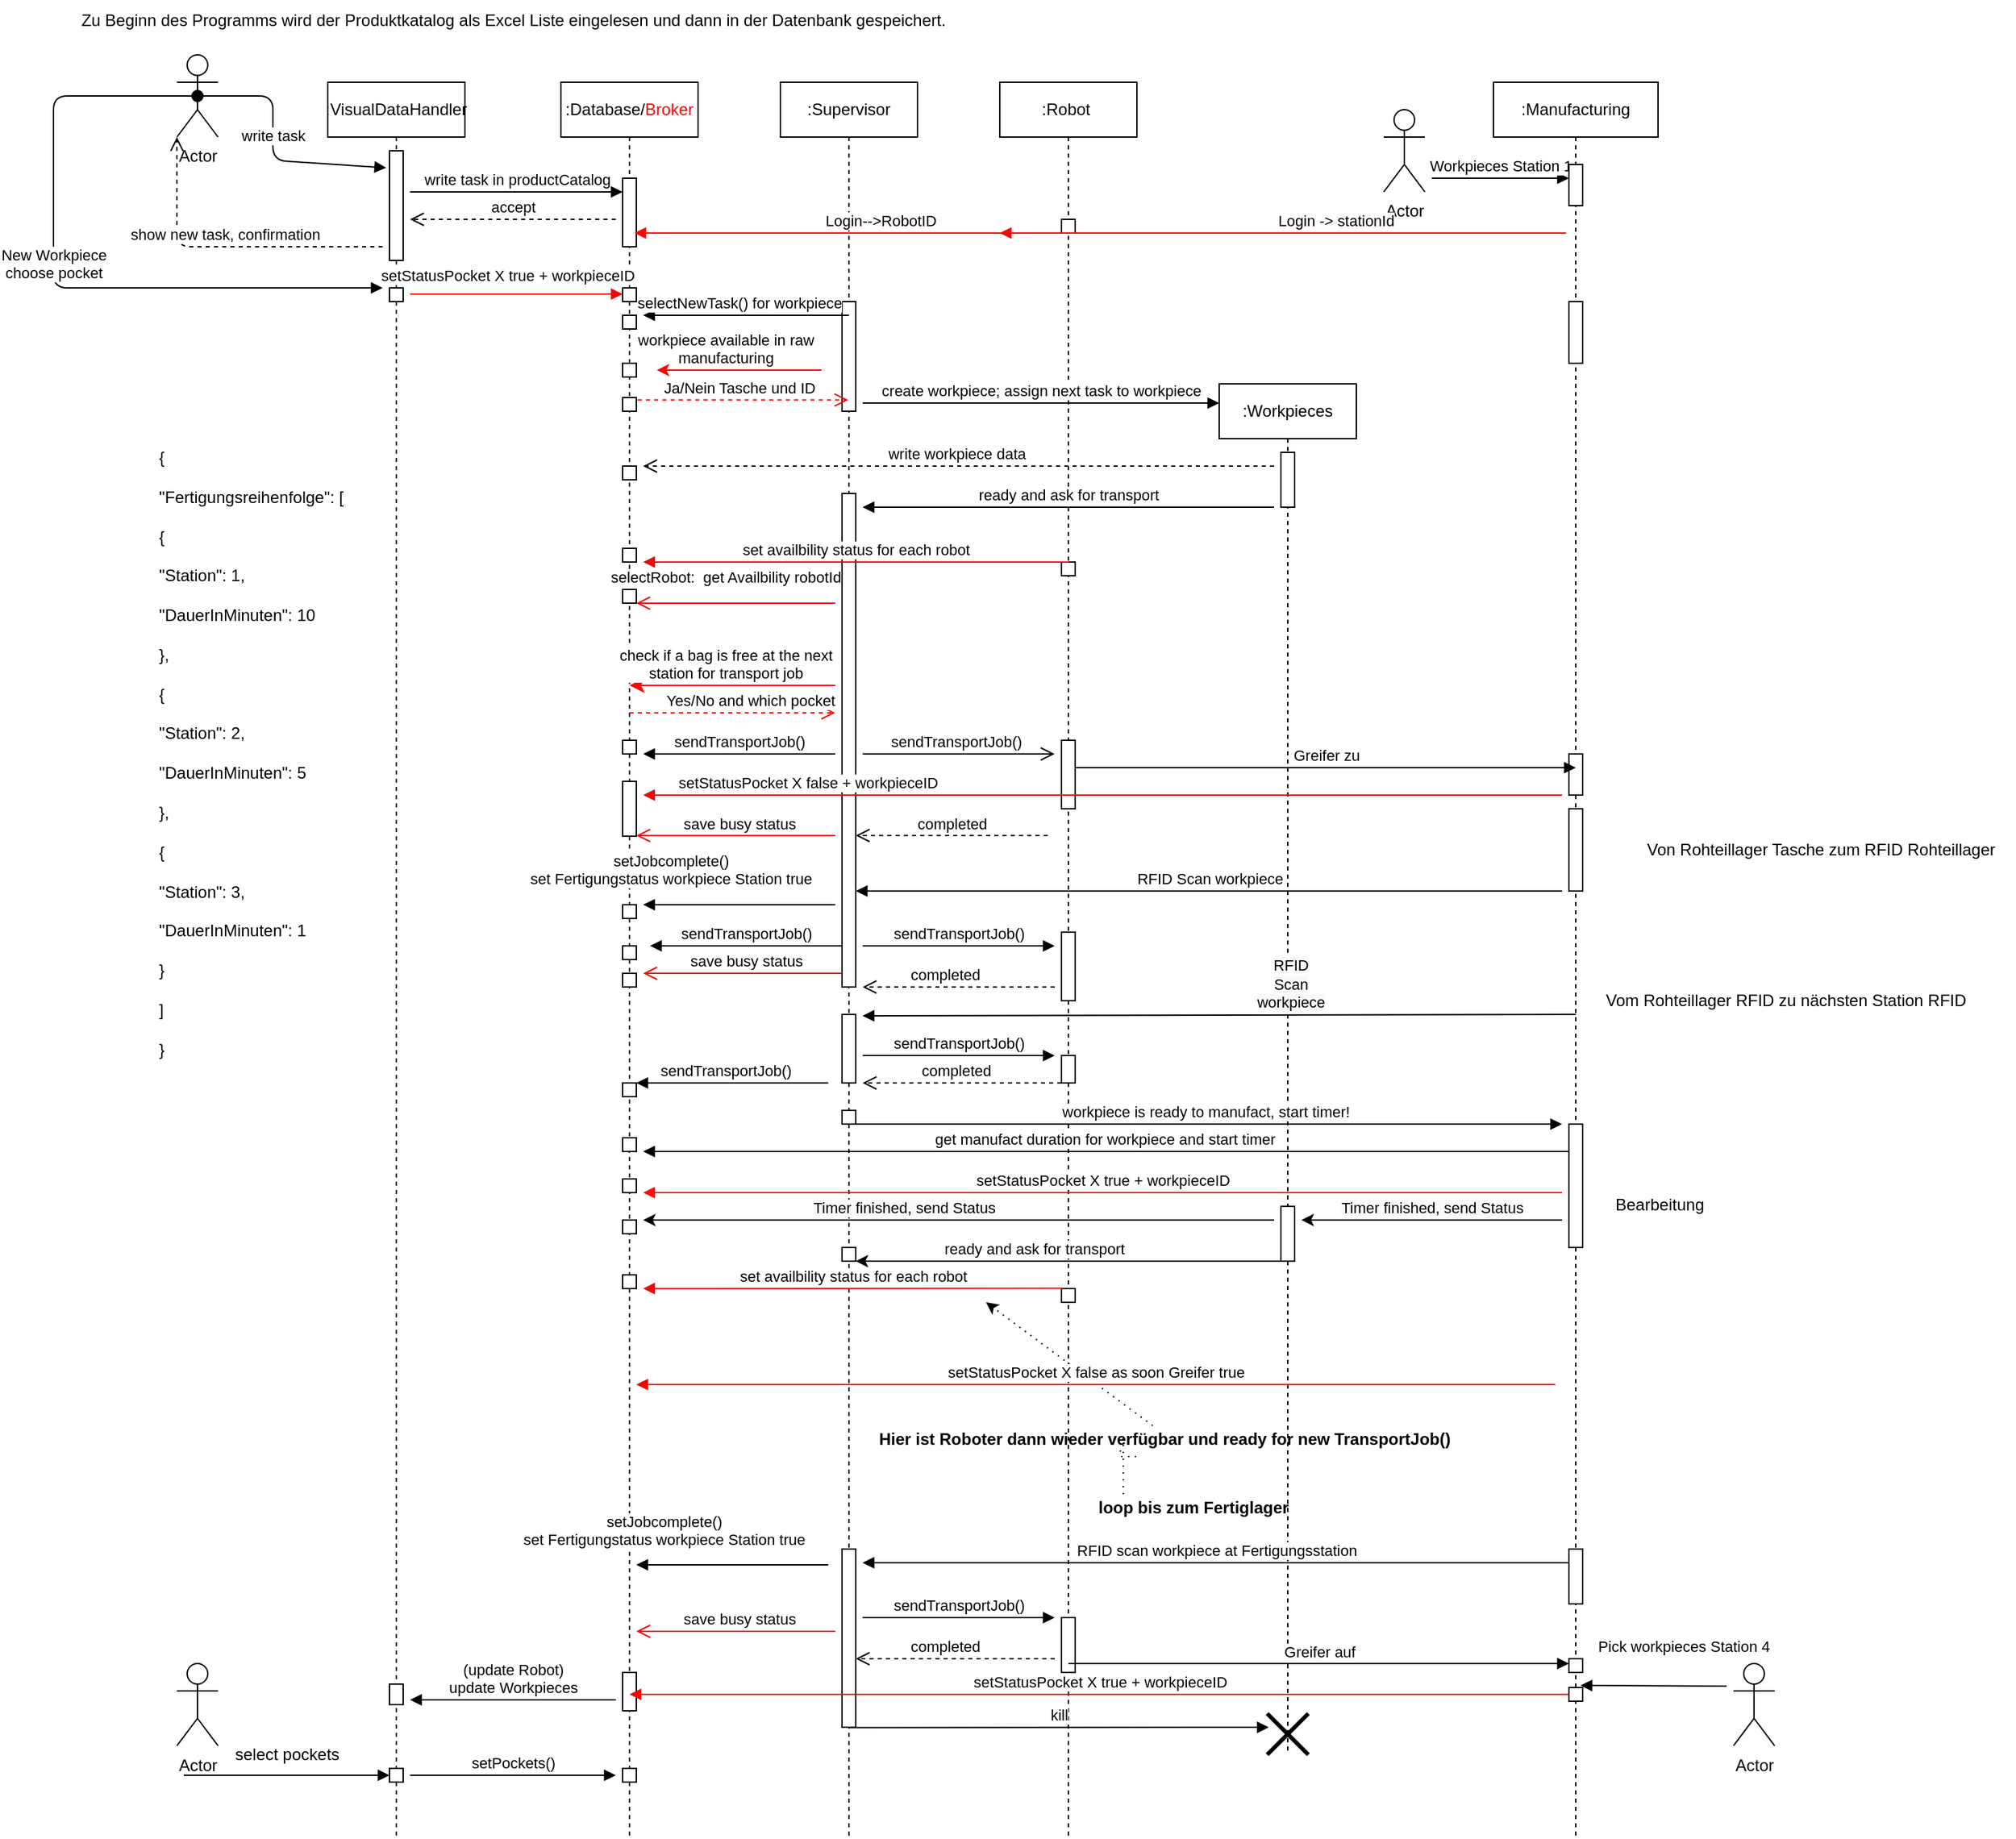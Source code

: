 <mxfile version="20.7.4" type="device"><diagram id="1WBaz6ixaP1ME8K3m5R6" name="Page-1"><mxGraphModel dx="1961" dy="2006" grid="1" gridSize="10" guides="1" tooltips="1" connect="1" arrows="1" fold="1" page="1" pageScale="1" pageWidth="827" pageHeight="1169" math="0" shadow="0"><root><mxCell id="0"/><mxCell id="1" parent="0"/><mxCell id="OzvFzzkETnQlEarBEtN6-2" value=":Manufacturing" style="shape=umlLifeline;perimeter=lifelinePerimeter;whiteSpace=wrap;html=1;container=1;collapsible=0;recursiveResize=0;outlineConnect=0;" parent="1" vertex="1"><mxGeometry x="680" width="120" height="1280" as="geometry"/></mxCell><mxCell id="7IhzswRu7-lc8F86J233-18" value="" style="html=1;verticalAlign=bottom;endArrow=classic;endSize=8;endFill=1;strokeColor=#fb0909;" parent="OzvFzzkETnQlEarBEtN6-2" target="OzvFzzkETnQlEarBEtN6-10" edge="1"><mxGeometry x="-0.035" relative="1" as="geometry"><mxPoint x="-480" y="440" as="sourcePoint"/><mxPoint x="50" y="440" as="targetPoint"/><mxPoint as="offset"/></mxGeometry></mxCell><mxCell id="btxSf3Ih48SLd4jGkap5-35" value="" style="html=1;points=[];perimeter=orthogonalPerimeter;" parent="OzvFzzkETnQlEarBEtN6-2" vertex="1"><mxGeometry x="55" y="530" width="10" height="60" as="geometry"/></mxCell><mxCell id="7IhzswRu7-lc8F86J233-26" value="" style="html=1;points=[];perimeter=orthogonalPerimeter;" parent="OzvFzzkETnQlEarBEtN6-2" vertex="1"><mxGeometry x="55" y="760" width="10" height="90" as="geometry"/></mxCell><mxCell id="btxSf3Ih48SLd4jGkap5-124" value="" style="html=1;points=[];perimeter=orthogonalPerimeter;" parent="OzvFzzkETnQlEarBEtN6-2" vertex="1"><mxGeometry x="55" y="490" width="10" height="30" as="geometry"/></mxCell><mxCell id="btxSf3Ih48SLd4jGkap5-19" value="Workpieces Station 1" style="html=1;verticalAlign=bottom;endArrow=block;" parent="OzvFzzkETnQlEarBEtN6-2" edge="1"><mxGeometry width="80" relative="1" as="geometry"><mxPoint x="-45" y="70" as="sourcePoint"/><mxPoint x="55" y="70" as="targetPoint"/></mxGeometry></mxCell><mxCell id="WEEbyCpiIwvS6QL0o_Ep-10" value="" style="html=1;points=[];perimeter=orthogonalPerimeter;" parent="OzvFzzkETnQlEarBEtN6-2" vertex="1"><mxGeometry x="55" y="1150" width="10" height="10" as="geometry"/></mxCell><mxCell id="OzvFzzkETnQlEarBEtN6-4" value=":Robot&amp;nbsp;" style="shape=umlLifeline;perimeter=lifelinePerimeter;whiteSpace=wrap;html=1;container=1;collapsible=0;recursiveResize=0;outlineConnect=0;" parent="1" vertex="1"><mxGeometry x="320" width="100" height="1280" as="geometry"/></mxCell><mxCell id="7IhzswRu7-lc8F86J233-2" value="" style="html=1;points=[];perimeter=orthogonalPerimeter;" parent="OzvFzzkETnQlEarBEtN6-4" vertex="1"><mxGeometry x="45" y="100" width="10" height="10" as="geometry"/></mxCell><mxCell id="OzvFzzkETnQlEarBEtN6-3" value="" style="html=1;points=[];perimeter=orthogonalPerimeter;" parent="OzvFzzkETnQlEarBEtN6-4" vertex="1"><mxGeometry x="415" y="160" width="10" height="45" as="geometry"/></mxCell><mxCell id="OzvFzzkETnQlEarBEtN6-5" value="" style="html=1;points=[];perimeter=orthogonalPerimeter;" parent="OzvFzzkETnQlEarBEtN6-4" vertex="1"><mxGeometry x="45" y="350" width="10" height="10" as="geometry"/></mxCell><mxCell id="OzvFzzkETnQlEarBEtN6-43" value="create workpiece; assign next task to workpiece" style="html=1;verticalAlign=bottom;endArrow=block;" parent="OzvFzzkETnQlEarBEtN6-4" edge="1"><mxGeometry width="80" relative="1" as="geometry"><mxPoint x="-100" y="234" as="sourcePoint"/><mxPoint x="160" y="234" as="targetPoint"/></mxGeometry></mxCell><mxCell id="7IhzswRu7-lc8F86J233-20" value="" style="html=1;points=[];perimeter=orthogonalPerimeter;" parent="OzvFzzkETnQlEarBEtN6-4" vertex="1"><mxGeometry x="45" y="480" width="10" height="50" as="geometry"/></mxCell><mxCell id="btxSf3Ih48SLd4jGkap5-37" value="" style="html=1;points=[];perimeter=orthogonalPerimeter;" parent="OzvFzzkETnQlEarBEtN6-4" vertex="1"><mxGeometry x="45" y="620" width="10" height="50" as="geometry"/></mxCell><mxCell id="btxSf3Ih48SLd4jGkap5-50" value="" style="html=1;points=[];perimeter=orthogonalPerimeter;" parent="OzvFzzkETnQlEarBEtN6-4" vertex="1"><mxGeometry x="45" y="710" width="10" height="20" as="geometry"/></mxCell><mxCell id="btxSf3Ih48SLd4jGkap5-105" value="" style="html=1;points=[];perimeter=orthogonalPerimeter;" parent="OzvFzzkETnQlEarBEtN6-4" vertex="1"><mxGeometry x="45" y="880" width="10" height="10" as="geometry"/></mxCell><mxCell id="btxSf3Ih48SLd4jGkap5-126" value="" style="html=1;points=[];perimeter=orthogonalPerimeter;" parent="OzvFzzkETnQlEarBEtN6-4" vertex="1"><mxGeometry x="45" y="1120" width="10" height="40" as="geometry"/></mxCell><mxCell id="btxSf3Ih48SLd4jGkap5-129" value="kill" style="html=1;verticalAlign=bottom;endArrow=block;exitX=0.115;exitY=-0.024;exitDx=0;exitDy=0;exitPerimeter=0;" parent="OzvFzzkETnQlEarBEtN6-4" edge="1"><mxGeometry width="80" relative="1" as="geometry"><mxPoint x="-110" y="1200.24" as="sourcePoint"/><mxPoint x="196.15" y="1200.0" as="targetPoint"/></mxGeometry></mxCell><mxCell id="OzvFzzkETnQlEarBEtN6-7" value=":Workpieces" style="shape=umlLifeline;perimeter=lifelinePerimeter;whiteSpace=wrap;html=1;container=1;collapsible=0;recursiveResize=0;outlineConnect=0;" parent="1" vertex="1"><mxGeometry x="480" y="220" width="100" height="1000" as="geometry"/></mxCell><mxCell id="OzvFzzkETnQlEarBEtN6-9" value="" style="html=1;points=[];perimeter=orthogonalPerimeter;" parent="OzvFzzkETnQlEarBEtN6-7" vertex="1"><mxGeometry x="45" y="50" width="10" height="40" as="geometry"/></mxCell><mxCell id="btxSf3Ih48SLd4jGkap5-94" value="" style="html=1;points=[];perimeter=orthogonalPerimeter;" parent="OzvFzzkETnQlEarBEtN6-7" vertex="1"><mxGeometry x="45" y="600" width="10" height="40" as="geometry"/></mxCell><mxCell id="btxSf3Ih48SLd4jGkap5-130" value="" style="shape=umlDestroy;whiteSpace=wrap;html=1;strokeWidth=3;" parent="OzvFzzkETnQlEarBEtN6-7" vertex="1"><mxGeometry x="35" y="970" width="30" height="30" as="geometry"/></mxCell><mxCell id="OzvFzzkETnQlEarBEtN6-10" value=":Database/&lt;font color=&quot;#f50505&quot;&gt;Broker&lt;/font&gt;" style="shape=umlLifeline;perimeter=lifelinePerimeter;whiteSpace=wrap;html=1;container=1;collapsible=0;recursiveResize=0;outlineConnect=0;" parent="1" vertex="1"><mxGeometry width="100" height="1280" as="geometry"/></mxCell><mxCell id="OzvFzzkETnQlEarBEtN6-11" value="" style="html=1;points=[];perimeter=orthogonalPerimeter;" parent="OzvFzzkETnQlEarBEtN6-10" vertex="1"><mxGeometry x="45" y="70" width="10" height="50" as="geometry"/></mxCell><mxCell id="7IhzswRu7-lc8F86J233-6" value="" style="html=1;points=[];perimeter=orthogonalPerimeter;" parent="OzvFzzkETnQlEarBEtN6-10" vertex="1"><mxGeometry x="45" y="280" width="10" height="10" as="geometry"/></mxCell><mxCell id="btxSf3Ih48SLd4jGkap5-12" value="" style="html=1;points=[];perimeter=orthogonalPerimeter;" parent="OzvFzzkETnQlEarBEtN6-10" vertex="1"><mxGeometry x="45" y="830" width="10" height="10" as="geometry"/></mxCell><mxCell id="btxSf3Ih48SLd4jGkap5-26" value="" style="html=1;points=[];perimeter=orthogonalPerimeter;" parent="OzvFzzkETnQlEarBEtN6-10" vertex="1"><mxGeometry x="45" y="480" width="10" height="10" as="geometry"/></mxCell><mxCell id="btxSf3Ih48SLd4jGkap5-31" value="" style="html=1;points=[];perimeter=orthogonalPerimeter;" parent="OzvFzzkETnQlEarBEtN6-10" vertex="1"><mxGeometry x="45" y="510" width="10" height="40" as="geometry"/></mxCell><mxCell id="btxSf3Ih48SLd4jGkap5-33" value="" style="html=1;points=[];perimeter=orthogonalPerimeter;" parent="OzvFzzkETnQlEarBEtN6-10" vertex="1"><mxGeometry x="45" y="170" width="10" height="10" as="geometry"/></mxCell><mxCell id="btxSf3Ih48SLd4jGkap5-36" value="" style="html=1;points=[];perimeter=orthogonalPerimeter;" parent="OzvFzzkETnQlEarBEtN6-10" vertex="1"><mxGeometry x="45" y="600" width="10" height="10" as="geometry"/></mxCell><mxCell id="btxSf3Ih48SLd4jGkap5-47" value="" style="html=1;points=[];perimeter=orthogonalPerimeter;" parent="OzvFzzkETnQlEarBEtN6-10" vertex="1"><mxGeometry x="45" y="630" width="10" height="10" as="geometry"/></mxCell><mxCell id="btxSf3Ih48SLd4jGkap5-56" value="" style="html=1;points=[];perimeter=orthogonalPerimeter;" parent="OzvFzzkETnQlEarBEtN6-10" vertex="1"><mxGeometry x="45" y="730" width="10" height="10" as="geometry"/></mxCell><mxCell id="btxSf3Ih48SLd4jGkap5-78" value="" style="html=1;points=[];perimeter=orthogonalPerimeter;" parent="OzvFzzkETnQlEarBEtN6-10" vertex="1"><mxGeometry x="45" y="650" width="10" height="10" as="geometry"/></mxCell><mxCell id="btxSf3Ih48SLd4jGkap5-84" value="" style="html=1;points=[];perimeter=orthogonalPerimeter;" parent="OzvFzzkETnQlEarBEtN6-10" vertex="1"><mxGeometry x="45" y="340" width="10" height="10" as="geometry"/></mxCell><mxCell id="btxSf3Ih48SLd4jGkap5-86" value="" style="html=1;points=[];perimeter=orthogonalPerimeter;" parent="OzvFzzkETnQlEarBEtN6-10" vertex="1"><mxGeometry x="45" y="800" width="10" height="10" as="geometry"/></mxCell><mxCell id="btxSf3Ih48SLd4jGkap5-90" value="" style="html=1;points=[];perimeter=orthogonalPerimeter;" parent="OzvFzzkETnQlEarBEtN6-10" vertex="1"><mxGeometry x="45" y="770" width="10" height="10" as="geometry"/></mxCell><mxCell id="btxSf3Ih48SLd4jGkap5-101" value="" style="html=1;points=[];perimeter=orthogonalPerimeter;" parent="OzvFzzkETnQlEarBEtN6-10" vertex="1"><mxGeometry x="45" y="370" width="10" height="10" as="geometry"/></mxCell><mxCell id="btxSf3Ih48SLd4jGkap5-106" value="" style="html=1;points=[];perimeter=orthogonalPerimeter;" parent="OzvFzzkETnQlEarBEtN6-10" vertex="1"><mxGeometry x="45" y="870" width="10" height="10" as="geometry"/></mxCell><mxCell id="btxSf3Ih48SLd4jGkap5-2" value="" style="html=1;points=[];perimeter=orthogonalPerimeter;" parent="OzvFzzkETnQlEarBEtN6-10" vertex="1"><mxGeometry x="45" y="1160" width="10" height="28" as="geometry"/></mxCell><mxCell id="btxSf3Ih48SLd4jGkap5-137" value="" style="html=1;points=[];perimeter=orthogonalPerimeter;" parent="OzvFzzkETnQlEarBEtN6-10" vertex="1"><mxGeometry x="45" y="1230" width="10" height="10" as="geometry"/></mxCell><mxCell id="OzvFzzkETnQlEarBEtN6-16" value=":Supervisor" style="shape=umlLifeline;perimeter=lifelinePerimeter;whiteSpace=wrap;html=1;container=1;collapsible=0;recursiveResize=0;outlineConnect=0;" parent="1" vertex="1"><mxGeometry x="160" width="100" height="1280" as="geometry"/></mxCell><mxCell id="OzvFzzkETnQlEarBEtN6-17" value="" style="html=1;points=[];perimeter=orthogonalPerimeter;" parent="OzvFzzkETnQlEarBEtN6-16" vertex="1"><mxGeometry x="45" y="160" width="10" height="80" as="geometry"/></mxCell><mxCell id="7IhzswRu7-lc8F86J233-11" value="" style="html=1;points=[];perimeter=orthogonalPerimeter;" parent="OzvFzzkETnQlEarBEtN6-16" vertex="1"><mxGeometry x="45" y="300" width="10" height="360" as="geometry"/></mxCell><mxCell id="btxSf3Ih48SLd4jGkap5-48" value="" style="html=1;points=[];perimeter=orthogonalPerimeter;" parent="OzvFzzkETnQlEarBEtN6-16" vertex="1"><mxGeometry x="45" y="680" width="10" height="50" as="geometry"/></mxCell><mxCell id="btxSf3Ih48SLd4jGkap5-114" value="" style="html=1;points=[];perimeter=orthogonalPerimeter;" parent="OzvFzzkETnQlEarBEtN6-16" vertex="1"><mxGeometry x="45" y="1070" width="10" height="130" as="geometry"/></mxCell><mxCell id="OzvFzzkETnQlEarBEtN6-20" value=":VisualDataHandler" style="shape=umlLifeline;perimeter=lifelinePerimeter;whiteSpace=wrap;html=1;container=1;collapsible=0;recursiveResize=0;outlineConnect=0;" parent="1" vertex="1"><mxGeometry x="-170" width="100" height="1280" as="geometry"/></mxCell><mxCell id="OzvFzzkETnQlEarBEtN6-21" value="" style="html=1;points=[];perimeter=orthogonalPerimeter;" parent="OzvFzzkETnQlEarBEtN6-20" vertex="1"><mxGeometry x="45" y="50" width="10" height="80" as="geometry"/></mxCell><mxCell id="btxSf3Ih48SLd4jGkap5-28" value="" style="html=1;points=[];perimeter=orthogonalPerimeter;" parent="OzvFzzkETnQlEarBEtN6-20" vertex="1"><mxGeometry x="45" y="150" width="10" height="10" as="geometry"/></mxCell><mxCell id="btxSf3Ih48SLd4jGkap5-136" value="" style="html=1;points=[];perimeter=orthogonalPerimeter;" parent="OzvFzzkETnQlEarBEtN6-20" vertex="1"><mxGeometry x="45" y="1230" width="10" height="10" as="geometry"/></mxCell><mxCell id="OzvFzzkETnQlEarBEtN6-23" value="Actor" style="shape=umlActor;verticalLabelPosition=bottom;labelBackgroundColor=#ffffff;verticalAlign=top;html=1;" parent="1" vertex="1"><mxGeometry x="-280" y="-20" width="30" height="60" as="geometry"/></mxCell><mxCell id="OzvFzzkETnQlEarBEtN6-24" value="write task" style="html=1;verticalAlign=bottom;startArrow=oval;startFill=1;endArrow=block;startSize=8;exitX=0.5;exitY=0.5;exitDx=0;exitDy=0;exitPerimeter=0;entryX=-0.24;entryY=0.155;entryDx=0;entryDy=0;entryPerimeter=0;" parent="1" source="OzvFzzkETnQlEarBEtN6-23" target="OzvFzzkETnQlEarBEtN6-21" edge="1"><mxGeometry width="60" relative="1" as="geometry"><mxPoint x="-230" y="20" as="sourcePoint"/><mxPoint x="-170" y="66.8" as="targetPoint"/><Array as="points"><mxPoint x="-210" y="10"/><mxPoint x="-210" y="57"/></Array></mxGeometry></mxCell><mxCell id="OzvFzzkETnQlEarBEtN6-25" value="show new task, confirmation" style="html=1;verticalAlign=bottom;endArrow=open;dashed=1;endSize=8;entryX=0;entryY=1;entryDx=0;entryDy=0;entryPerimeter=0;" parent="1" target="OzvFzzkETnQlEarBEtN6-23" edge="1"><mxGeometry relative="1" as="geometry"><mxPoint x="-130" y="120" as="sourcePoint"/><mxPoint x="-280" y="120" as="targetPoint"/><Array as="points"><mxPoint x="-280" y="120"/></Array></mxGeometry></mxCell><mxCell id="OzvFzzkETnQlEarBEtN6-26" value="write task in productCatalog" style="html=1;verticalAlign=bottom;startArrow=none;endArrow=block;startSize=8;startFill=0;" parent="1" target="OzvFzzkETnQlEarBEtN6-11" edge="1"><mxGeometry relative="1" as="geometry"><mxPoint x="-110" y="80" as="sourcePoint"/></mxGeometry></mxCell><mxCell id="OzvFzzkETnQlEarBEtN6-28" value="accept" style="html=1;verticalAlign=bottom;endArrow=open;dashed=1;endSize=8;" parent="1" edge="1"><mxGeometry relative="1" as="geometry"><mxPoint x="40" y="100" as="sourcePoint"/><mxPoint x="-110" y="100" as="targetPoint"/></mxGeometry></mxCell><mxCell id="OzvFzzkETnQlEarBEtN6-35" value="sendTransportJob()" style="html=1;verticalAlign=bottom;endArrow=block;" parent="1" edge="1"><mxGeometry width="80" relative="1" as="geometry"><mxPoint x="220" y="630" as="sourcePoint"/><mxPoint x="360" y="630" as="targetPoint"/></mxGeometry></mxCell><mxCell id="7IhzswRu7-lc8F86J233-1" value="Login--&amp;gt;RobotID" style="html=1;verticalAlign=bottom;startArrow=none;endArrow=block;startSize=8;startFill=0;strokeColor=#f50a0a;" parent="1" edge="1"><mxGeometry x="-0.189" relative="1" as="geometry"><mxPoint x="356.44" y="110" as="sourcePoint"/><mxPoint x="53.56" y="110" as="targetPoint"/><mxPoint as="offset"/></mxGeometry></mxCell><mxCell id="7IhzswRu7-lc8F86J233-5" value="write workpiece data&amp;nbsp;" style="html=1;verticalAlign=bottom;endArrow=open;endSize=8;dashed=1;" parent="1" edge="1"><mxGeometry relative="1" as="geometry"><mxPoint x="520" y="280" as="sourcePoint"/><mxPoint x="60" y="280" as="targetPoint"/></mxGeometry></mxCell><mxCell id="OzvFzzkETnQlEarBEtN6-36" value="ready and ask for transport" style="html=1;verticalAlign=bottom;endArrow=block;" parent="1" edge="1"><mxGeometry width="80" relative="1" as="geometry"><mxPoint x="520" y="310" as="sourcePoint"/><mxPoint x="220" y="310" as="targetPoint"/></mxGeometry></mxCell><mxCell id="7IhzswRu7-lc8F86J233-16" value="check if a bag is free at the next &lt;br&gt;station for transport job" style="html=1;verticalAlign=bottom;endArrow=open;endSize=8;startArrow=none;" parent="1" edge="1"><mxGeometry y="620" relative="1" as="geometry"><mxPoint x="739.81" y="445" as="sourcePoint"/><mxPoint x="739.81" y="445" as="targetPoint"/><mxPoint x="-620" y="-5" as="offset"/></mxGeometry></mxCell><mxCell id="7IhzswRu7-lc8F86J233-19" value="sendTransportJob()" style="html=1;verticalAlign=bottom;endArrow=open;endSize=8;" parent="1" edge="1"><mxGeometry x="-0.035" relative="1" as="geometry"><mxPoint x="220" y="490" as="sourcePoint"/><mxPoint x="360" y="490" as="targetPoint"/><mxPoint as="offset"/></mxGeometry></mxCell><mxCell id="7IhzswRu7-lc8F86J233-24" value="&amp;nbsp;&lt;br&gt;completed" style="html=1;verticalAlign=bottom;endArrow=open;endSize=8;dashed=1;" parent="1" edge="1"><mxGeometry relative="1" as="geometry"><mxPoint x="355" y="549.5" as="sourcePoint"/><mxPoint x="215" y="549.5" as="targetPoint"/><mxPoint as="offset"/></mxGeometry></mxCell><mxCell id="7IhzswRu7-lc8F86J233-27" value="&lt;span style=&quot;text-align: left ; background-color: rgb(248 , 249 , 250)&quot;&gt;&lt;font style=&quot;font-size: 11px&quot;&gt;Timer finished, send Status&lt;/font&gt;&lt;/span&gt;" style="html=1;verticalAlign=bottom;endArrow=none;startArrow=classic;startFill=1;endFill=0;" parent="1" edge="1"><mxGeometry width="80" relative="1" as="geometry"><mxPoint x="540" y="830" as="sourcePoint"/><mxPoint x="730" y="830" as="targetPoint"/></mxGeometry></mxCell><mxCell id="btxSf3Ih48SLd4jGkap5-7" value="(update Robot)&lt;br&gt;update Workpieces" style="html=1;verticalAlign=bottom;endArrow=block;" parent="1" edge="1"><mxGeometry width="80" relative="1" as="geometry"><mxPoint x="40" y="1180" as="sourcePoint"/><mxPoint x="-110" y="1180" as="targetPoint"/></mxGeometry></mxCell><mxCell id="btxSf3Ih48SLd4jGkap5-17" value="Actor" style="shape=umlActor;verticalLabelPosition=bottom;labelBackgroundColor=#ffffff;verticalAlign=top;html=1;" parent="1" vertex="1"><mxGeometry x="600" y="20" width="30" height="60" as="geometry"/></mxCell><mxCell id="btxSf3Ih48SLd4jGkap5-18" value="" style="html=1;points=[];perimeter=orthogonalPerimeter;" parent="1" vertex="1"><mxGeometry x="735" y="60" width="10" height="30" as="geometry"/></mxCell><mxCell id="btxSf3Ih48SLd4jGkap5-20" value="New Workpiece&lt;br&gt;choose pocket" style="html=1;verticalAlign=bottom;endArrow=block;exitX=0.5;exitY=0.5;exitDx=0;exitDy=0;exitPerimeter=0;" parent="1" source="OzvFzzkETnQlEarBEtN6-23" edge="1"><mxGeometry width="80" relative="1" as="geometry"><mxPoint x="-210" y="150" as="sourcePoint"/><mxPoint x="-130" y="150" as="targetPoint"/><Array as="points"><mxPoint x="-370" y="10"/><mxPoint x="-370" y="150"/></Array></mxGeometry></mxCell><mxCell id="btxSf3Ih48SLd4jGkap5-25" value="sendTransportJob()" style="html=1;verticalAlign=bottom;endArrow=block;" parent="1" edge="1"><mxGeometry width="80" relative="1" as="geometry"><mxPoint x="200" y="490" as="sourcePoint"/><mxPoint x="60" y="490" as="targetPoint"/></mxGeometry></mxCell><mxCell id="btxSf3Ih48SLd4jGkap5-27" value="" style="html=1;points=[];perimeter=orthogonalPerimeter;" parent="1" vertex="1"><mxGeometry x="45" y="150" width="10" height="10" as="geometry"/></mxCell><mxCell id="btxSf3Ih48SLd4jGkap5-29" value="setStatusPocket X true + workpieceID" style="html=1;verticalAlign=bottom;startArrow=none;endArrow=block;startSize=8;startFill=0;strokeColor=#f70202;" parent="1" edge="1"><mxGeometry x="-0.097" y="5" relative="1" as="geometry"><mxPoint x="-110" y="154.5" as="sourcePoint"/><mxPoint x="45" y="154.5" as="targetPoint"/><mxPoint x="1" as="offset"/></mxGeometry></mxCell><mxCell id="btxSf3Ih48SLd4jGkap5-32" value="selectNewTask() for workpiece" style="html=1;verticalAlign=bottom;startArrow=none;endArrow=block;startSize=8;startFill=0;" parent="1" edge="1"><mxGeometry x="0.067" relative="1" as="geometry"><mxPoint x="210" y="170" as="sourcePoint"/><mxPoint x="60" y="170" as="targetPoint"/><mxPoint as="offset"/></mxGeometry></mxCell><mxCell id="btxSf3Ih48SLd4jGkap5-39" value="completed" style="html=1;verticalAlign=bottom;endArrow=open;endSize=8;dashed=1;" parent="1" edge="1"><mxGeometry x="0.143" relative="1" as="geometry"><mxPoint x="360" y="660" as="sourcePoint"/><mxPoint x="220" y="660" as="targetPoint"/><mxPoint as="offset"/></mxGeometry></mxCell><mxCell id="btxSf3Ih48SLd4jGkap5-40" value="&lt;span style=&quot;white-space: normal ; background-color: rgb(248 , 249 , 250)&quot;&gt;&lt;font style=&quot;font-size: 11px&quot;&gt;RFID Scan workpiece&lt;br&gt;&lt;/font&gt;&lt;/span&gt;" style="html=1;verticalAlign=bottom;endArrow=block;" parent="1" edge="1"><mxGeometry x="-0.2" width="80" relative="1" as="geometry"><mxPoint x="740" y="680" as="sourcePoint"/><mxPoint x="220" y="681" as="targetPoint"/><mxPoint as="offset"/></mxGeometry></mxCell><mxCell id="btxSf3Ih48SLd4jGkap5-43" value="setJobcomplete()&lt;br&gt;set Fertigungstatus workpiece Station true" style="html=1;verticalAlign=bottom;endArrow=block;" parent="1" edge="1"><mxGeometry x="0.714" y="-10" width="80" relative="1" as="geometry"><mxPoint x="200" y="600" as="sourcePoint"/><mxPoint x="60" y="600" as="targetPoint"/><mxPoint as="offset"/></mxGeometry></mxCell><mxCell id="btxSf3Ih48SLd4jGkap5-45" value="Von Rohteillager Tasche zum RFID Rohteillager" style="text;html=1;resizable=0;points=[];autosize=1;align=left;verticalAlign=top;spacingTop=-4;" parent="1" vertex="1"><mxGeometry x="790" y="550" width="270" height="20" as="geometry"/></mxCell><mxCell id="btxSf3Ih48SLd4jGkap5-46" value="sendTransportJob()" style="html=1;verticalAlign=bottom;endArrow=block;" parent="1" edge="1"><mxGeometry width="80" relative="1" as="geometry"><mxPoint x="205" y="630" as="sourcePoint"/><mxPoint x="65" y="630" as="targetPoint"/></mxGeometry></mxCell><mxCell id="btxSf3Ih48SLd4jGkap5-49" value="sendTransportJob()" style="html=1;verticalAlign=bottom;endArrow=block;" parent="1" edge="1"><mxGeometry width="80" relative="1" as="geometry"><mxPoint x="220.0" y="710" as="sourcePoint"/><mxPoint x="360.0" y="710" as="targetPoint"/></mxGeometry></mxCell><mxCell id="btxSf3Ih48SLd4jGkap5-51" value="completed" style="html=1;verticalAlign=bottom;endArrow=open;endSize=8;dashed=1;" parent="1" edge="1"><mxGeometry x="0.071" relative="1" as="geometry"><mxPoint x="365.0" y="730" as="sourcePoint"/><mxPoint x="220" y="730" as="targetPoint"/><mxPoint as="offset"/></mxGeometry></mxCell><mxCell id="btxSf3Ih48SLd4jGkap5-52" value="sendTransportJob()" style="html=1;verticalAlign=bottom;endArrow=block;" parent="1" edge="1"><mxGeometry x="0.071" width="80" relative="1" as="geometry"><mxPoint x="195.0" y="730" as="sourcePoint"/><mxPoint x="55.0" y="730" as="targetPoint"/><mxPoint as="offset"/></mxGeometry></mxCell><mxCell id="btxSf3Ih48SLd4jGkap5-53" value="setStatusPocket X true + workpieceID" style="html=1;verticalAlign=bottom;endArrow=block;strokeColor=#ff0a0a;" parent="1" edge="1"><mxGeometry width="80" relative="1" as="geometry"><mxPoint x="730" y="810" as="sourcePoint"/><mxPoint x="60.0" y="810" as="targetPoint"/><mxPoint as="offset"/></mxGeometry></mxCell><mxCell id="btxSf3Ih48SLd4jGkap5-73" value="save busy status" style="html=1;verticalAlign=bottom;endArrow=open;endSize=8;strokeColor=#f90606;" parent="1" edge="1"><mxGeometry x="-0.035" relative="1" as="geometry"><mxPoint x="200" y="549.5" as="sourcePoint"/><mxPoint x="55" y="549.5" as="targetPoint"/><mxPoint as="offset"/></mxGeometry></mxCell><mxCell id="btxSf3Ih48SLd4jGkap5-77" value="save busy status" style="html=1;verticalAlign=bottom;endArrow=open;endSize=8;strokeColor=#f20707;" parent="1" edge="1"><mxGeometry x="-0.035" relative="1" as="geometry"><mxPoint x="205" y="650" as="sourcePoint"/><mxPoint x="60" y="650" as="targetPoint"/><mxPoint as="offset"/></mxGeometry></mxCell><mxCell id="OzvFzzkETnQlEarBEtN6-44" value="selectRobot:&amp;nbsp; get Availbility robotId" style="html=1;verticalAlign=bottom;endArrow=open;endSize=8;strokeColor=#fd0808;" parent="1" edge="1"><mxGeometry x="0.103" y="-10" relative="1" as="geometry"><mxPoint x="200" y="380" as="sourcePoint"/><mxPoint x="55" y="380" as="targetPoint"/><mxPoint as="offset"/></mxGeometry></mxCell><mxCell id="btxSf3Ih48SLd4jGkap5-85" value="Vom Rohteillager RFID zu nächsten Station RFID" style="text;html=1;resizable=0;points=[];autosize=1;align=left;verticalAlign=top;spacingTop=-4;" parent="1" vertex="1"><mxGeometry x="760" y="660" width="280" height="20" as="geometry"/></mxCell><mxCell id="btxSf3Ih48SLd4jGkap5-87" value="workpiece is ready to manufact, start timer!" style="html=1;verticalAlign=bottom;endArrow=block;" parent="1" edge="1"><mxGeometry width="80" relative="1" as="geometry"><mxPoint x="210" y="760" as="sourcePoint"/><mxPoint x="730" y="760" as="targetPoint"/></mxGeometry></mxCell><mxCell id="btxSf3Ih48SLd4jGkap5-88" value="" style="html=1;points=[];perimeter=orthogonalPerimeter;" parent="1" vertex="1"><mxGeometry x="205" y="750" width="10" height="10" as="geometry"/></mxCell><mxCell id="btxSf3Ih48SLd4jGkap5-91" value="get manufact duration for workpiece and start timer&amp;nbsp;" style="html=1;verticalAlign=bottom;endArrow=block;" parent="1" edge="1"><mxGeometry width="80" relative="1" as="geometry"><mxPoint x="735" y="780" as="sourcePoint"/><mxPoint x="60" y="780" as="targetPoint"/></mxGeometry></mxCell><mxCell id="btxSf3Ih48SLd4jGkap5-97" value="&lt;span style=&quot;text-align: left ; background-color: rgb(248 , 249 , 250)&quot;&gt;&lt;font style=&quot;font-size: 11px&quot;&gt;Timer finished, send Status&lt;/font&gt;&lt;/span&gt;" style="html=1;verticalAlign=bottom;endArrow=none;startArrow=classic;startFill=1;endFill=0;" parent="1" edge="1"><mxGeometry x="-0.174" width="80" relative="1" as="geometry"><mxPoint x="60" y="830" as="sourcePoint"/><mxPoint x="520" y="830" as="targetPoint"/><mxPoint as="offset"/></mxGeometry></mxCell><mxCell id="btxSf3Ih48SLd4jGkap5-98" value="ready and ask for transport" style="html=1;verticalAlign=bottom;endArrow=none;startArrow=classic;startFill=1;endFill=0;" parent="1" source="btxSf3Ih48SLd4jGkap5-95" edge="1"><mxGeometry x="-0.174" width="80" relative="1" as="geometry"><mxPoint x="220" y="860" as="sourcePoint"/><mxPoint x="530" y="860" as="targetPoint"/><mxPoint as="offset"/></mxGeometry></mxCell><mxCell id="btxSf3Ih48SLd4jGkap5-95" value="" style="html=1;points=[];perimeter=orthogonalPerimeter;" parent="1" vertex="1"><mxGeometry x="205" y="850" width="10" height="10" as="geometry"/></mxCell><mxCell id="btxSf3Ih48SLd4jGkap5-100" value="set availbility status for each robot" style="html=1;verticalAlign=bottom;endArrow=block;strokeColor=#e90c0c;" parent="1" edge="1"><mxGeometry width="80" relative="1" as="geometry"><mxPoint x="370" y="350" as="sourcePoint"/><mxPoint x="60" y="350" as="targetPoint"/></mxGeometry></mxCell><mxCell id="btxSf3Ih48SLd4jGkap5-104" value="set availbility status for each robot" style="html=1;verticalAlign=bottom;endArrow=block;exitX=0.115;exitY=-0.024;exitDx=0;exitDy=0;exitPerimeter=0;strokeColor=#f50505;" parent="1" source="btxSf3Ih48SLd4jGkap5-105" edge="1"><mxGeometry width="80" relative="1" as="geometry"><mxPoint x="366.8" y="882.13" as="sourcePoint"/><mxPoint x="60" y="880" as="targetPoint"/></mxGeometry></mxCell><mxCell id="btxSf3Ih48SLd4jGkap5-107" value="&lt;b&gt;Hier ist Roboter dann wieder verfügbar und ready for new TransportJob()&lt;/b&gt;" style="text;html=1;resizable=0;points=[];autosize=1;align=left;verticalAlign=top;spacingTop=-4;" parent="1" vertex="1"><mxGeometry x="230" y="980" width="430" height="20" as="geometry"/></mxCell><mxCell id="btxSf3Ih48SLd4jGkap5-108" value="" style="endArrow=classic;html=1;dashed=1;dashPattern=1 4;" parent="1" source="btxSf3Ih48SLd4jGkap5-107" edge="1"><mxGeometry width="50" height="50" relative="1" as="geometry"><mxPoint x="-120" y="1240" as="sourcePoint"/><mxPoint x="310" y="890" as="targetPoint"/></mxGeometry></mxCell><mxCell id="btxSf3Ih48SLd4jGkap5-111" value="" style="edgeStyle=orthogonalEdgeStyle;rounded=0;orthogonalLoop=1;jettySize=auto;html=1;dashed=1;dashPattern=1 4;startArrow=none;startFill=0;endArrow=none;endFill=0;entryX=0.446;entryY=1.124;entryDx=0;entryDy=0;entryPerimeter=0;" parent="1" source="btxSf3Ih48SLd4jGkap5-109" target="btxSf3Ih48SLd4jGkap5-107" edge="1"><mxGeometry relative="1" as="geometry"><mxPoint x="554.435" y="993" as="targetPoint"/><Array as="points"><mxPoint x="410" y="990"/><mxPoint x="408" y="990"/></Array></mxGeometry></mxCell><mxCell id="btxSf3Ih48SLd4jGkap5-109" value="&lt;b&gt;loop bis zum Fertiglager&lt;/b&gt;" style="text;html=1;resizable=0;points=[];autosize=1;align=left;verticalAlign=top;spacingTop=-4;" parent="1" vertex="1"><mxGeometry x="390" y="1030" width="150" height="20" as="geometry"/></mxCell><mxCell id="btxSf3Ih48SLd4jGkap5-113" value="RFID scan workpiece at Fertigungsstation" style="html=1;verticalAlign=bottom;endArrow=block;" parent="1" source="btxSf3Ih48SLd4jGkap5-115" edge="1"><mxGeometry width="80" relative="1" as="geometry"><mxPoint x="740" y="1080" as="sourcePoint"/><mxPoint x="220.0" y="1080" as="targetPoint"/></mxGeometry></mxCell><mxCell id="btxSf3Ih48SLd4jGkap5-115" value="" style="html=1;points=[];perimeter=orthogonalPerimeter;" parent="1" vertex="1"><mxGeometry x="735" y="1070" width="10" height="40" as="geometry"/></mxCell><mxCell id="btxSf3Ih48SLd4jGkap5-117" value="sendTransportJob()" style="html=1;verticalAlign=bottom;endArrow=block;" parent="1" edge="1"><mxGeometry width="80" relative="1" as="geometry"><mxPoint x="220.0" y="1120" as="sourcePoint"/><mxPoint x="360" y="1120" as="targetPoint"/></mxGeometry></mxCell><mxCell id="btxSf3Ih48SLd4jGkap5-118" value="setJobcomplete()&lt;br&gt;set Fertigungstatus workpiece Station true" style="html=1;verticalAlign=bottom;endArrow=block;" parent="1" edge="1"><mxGeometry x="0.714" y="-10" width="80" relative="1" as="geometry"><mxPoint x="195.0" y="1081.5" as="sourcePoint"/><mxPoint x="55.0" y="1081.5" as="targetPoint"/><mxPoint as="offset"/></mxGeometry></mxCell><mxCell id="btxSf3Ih48SLd4jGkap5-119" value="setStatusPocket X false as soon Greifer true" style="html=1;verticalAlign=bottom;endArrow=block;strokeColor=#f60404;" parent="1" edge="1"><mxGeometry width="80" relative="1" as="geometry"><mxPoint x="725" y="950" as="sourcePoint"/><mxPoint x="55.0" y="950" as="targetPoint"/><mxPoint as="offset"/></mxGeometry></mxCell><mxCell id="btxSf3Ih48SLd4jGkap5-120" value="Bearbeitung" style="text;html=1;resizable=0;points=[];autosize=1;align=left;verticalAlign=top;spacingTop=-4;" parent="1" vertex="1"><mxGeometry x="767" y="809" width="80" height="20" as="geometry"/></mxCell><mxCell id="btxSf3Ih48SLd4jGkap5-121" value="setStatusPocket X false + workpieceID" style="html=1;verticalAlign=bottom;endArrow=block;strokeColor=#ef0606;" parent="1" edge="1"><mxGeometry x="0.642" width="80" relative="1" as="geometry"><mxPoint x="730" y="520" as="sourcePoint"/><mxPoint x="60" y="520" as="targetPoint"/><mxPoint as="offset"/></mxGeometry></mxCell><mxCell id="btxSf3Ih48SLd4jGkap5-122" value="RFID Scan workpiece" style="html=1;verticalAlign=bottom;endArrow=block;" parent="1" edge="1"><mxGeometry width="80" relative="1" as="geometry"><mxPoint x="730" y="590" as="sourcePoint"/><mxPoint x="215" y="590" as="targetPoint"/></mxGeometry></mxCell><mxCell id="btxSf3Ih48SLd4jGkap5-123" value="Greifer zu" style="html=1;verticalAlign=bottom;endArrow=block;" parent="1" edge="1"><mxGeometry width="80" relative="1" as="geometry"><mxPoint x="375" y="500" as="sourcePoint"/><mxPoint x="740" y="500" as="targetPoint"/></mxGeometry></mxCell><mxCell id="btxSf3Ih48SLd4jGkap5-125" value="completed" style="html=1;verticalAlign=bottom;endArrow=open;endSize=8;dashed=1;" parent="1" edge="1"><mxGeometry x="0.103" relative="1" as="geometry"><mxPoint x="360" y="1150" as="sourcePoint"/><mxPoint x="215.0" y="1150" as="targetPoint"/><mxPoint as="offset"/></mxGeometry></mxCell><mxCell id="btxSf3Ih48SLd4jGkap5-127" value="save busy status" style="html=1;verticalAlign=bottom;endArrow=open;endSize=8;strokeColor=#f60909;" parent="1" edge="1"><mxGeometry x="-0.035" relative="1" as="geometry"><mxPoint x="200.0" y="1130" as="sourcePoint"/><mxPoint x="55.0" y="1130" as="targetPoint"/><mxPoint as="offset"/></mxGeometry></mxCell><mxCell id="btxSf3Ih48SLd4jGkap5-16" value="" style="html=1;points=[];perimeter=orthogonalPerimeter;" parent="1" vertex="1"><mxGeometry x="-125" y="1168.5" width="10" height="15" as="geometry"/></mxCell><mxCell id="btxSf3Ih48SLd4jGkap5-131" value="Actor" style="shape=umlActor;verticalLabelPosition=bottom;labelBackgroundColor=#ffffff;verticalAlign=top;html=1;" parent="1" vertex="1"><mxGeometry x="855" y="1153.5" width="30" height="60" as="geometry"/></mxCell><mxCell id="btxSf3Ih48SLd4jGkap5-132" value="Pick workpieces Station 4&amp;nbsp;" style="html=1;verticalAlign=bottom;endArrow=block;" parent="1" edge="1"><mxGeometry x="-0.435" y="-20" width="80" relative="1" as="geometry"><mxPoint x="850" y="1170" as="sourcePoint"/><mxPoint x="743.5" y="1169.5" as="targetPoint"/><mxPoint as="offset"/></mxGeometry></mxCell><mxCell id="btxSf3Ih48SLd4jGkap5-135" value="Actor" style="shape=umlActor;verticalLabelPosition=bottom;labelBackgroundColor=#ffffff;verticalAlign=top;html=1;" parent="1" vertex="1"><mxGeometry x="-280" y="1153.5" width="30" height="60" as="geometry"/></mxCell><mxCell id="btxSf3Ih48SLd4jGkap5-138" value="setPockets()" style="html=1;verticalAlign=bottom;endArrow=block;" parent="1" edge="1"><mxGeometry width="80" relative="1" as="geometry"><mxPoint x="-110" y="1235" as="sourcePoint"/><mxPoint x="40.0" y="1235" as="targetPoint"/></mxGeometry></mxCell><mxCell id="btxSf3Ih48SLd4jGkap5-139" value="" style="html=1;verticalAlign=bottom;endArrow=block;" parent="1" edge="1"><mxGeometry width="80" relative="1" as="geometry"><mxPoint x="-275" y="1235" as="sourcePoint"/><mxPoint x="-125.0" y="1235" as="targetPoint"/></mxGeometry></mxCell><mxCell id="WEEbyCpiIwvS6QL0o_Ep-1" value="Login -&amp;gt; stationId" style="html=1;verticalAlign=bottom;startArrow=none;endArrow=block;startSize=8;startFill=0;strokeColor=#f90606;" parent="1" edge="1"><mxGeometry x="-0.189" relative="1" as="geometry"><mxPoint x="732.88" y="110" as="sourcePoint"/><mxPoint x="320" y="110" as="targetPoint"/><mxPoint as="offset"/></mxGeometry></mxCell><mxCell id="WEEbyCpiIwvS6QL0o_Ep-2" value="&lt;span style=&quot;color: rgb(0, 0, 0);&quot;&gt;workpiece available in raw &lt;br&gt;manufacturing&lt;/span&gt;" style="html=1;verticalAlign=bottom;endArrow=block;rounded=0;strokeColor=#f90606;fontColor=#f50505;startArrow=none;" parent="1" source="WEEbyCpiIwvS6QL0o_Ep-6" target="OzvFzzkETnQlEarBEtN6-10" edge="1"><mxGeometry y="70" width="80" relative="1" as="geometry"><mxPoint x="190" y="210" as="sourcePoint"/><mxPoint x="90" y="210" as="targetPoint"/><mxPoint x="70" as="offset"/></mxGeometry></mxCell><mxCell id="WEEbyCpiIwvS6QL0o_Ep-3" value="&lt;span style=&quot;color: rgb(0, 0, 0);&quot;&gt;Ja/Nein Tasche und ID&lt;/span&gt;" style="html=1;verticalAlign=bottom;endArrow=open;dashed=1;endSize=8;rounded=0;strokeColor=#f90606;fontColor=#f50505;exitX=0.492;exitY=0.179;exitDx=0;exitDy=0;exitPerimeter=0;startArrow=none;" parent="1" source="WEEbyCpiIwvS6QL0o_Ep-4" target="OzvFzzkETnQlEarBEtN6-16" edge="1"><mxGeometry relative="1" as="geometry"><mxPoint x="90" y="230" as="sourcePoint"/><mxPoint x="170" y="230" as="targetPoint"/><mxPoint as="offset"/></mxGeometry></mxCell><mxCell id="WEEbyCpiIwvS6QL0o_Ep-4" value="" style="html=1;points=[];perimeter=orthogonalPerimeter;" parent="1" vertex="1"><mxGeometry x="45" y="230" width="10" height="10" as="geometry"/></mxCell><mxCell id="WEEbyCpiIwvS6QL0o_Ep-5" value="" style="html=1;verticalAlign=bottom;endArrow=none;dashed=1;endSize=8;rounded=0;strokeColor=#f90606;fontColor=#f50505;exitX=0.492;exitY=0.179;exitDx=0;exitDy=0;exitPerimeter=0;" parent="1" source="OzvFzzkETnQlEarBEtN6-10" target="WEEbyCpiIwvS6QL0o_Ep-4" edge="1"><mxGeometry relative="1" as="geometry"><mxPoint x="49.2" y="229.12" as="sourcePoint"/><mxPoint x="209.5" y="229.12" as="targetPoint"/><mxPoint as="offset"/></mxGeometry></mxCell><mxCell id="WEEbyCpiIwvS6QL0o_Ep-6" value="" style="html=1;points=[];perimeter=orthogonalPerimeter;" parent="1" vertex="1"><mxGeometry x="45" y="205" width="10" height="10" as="geometry"/></mxCell><mxCell id="WEEbyCpiIwvS6QL0o_Ep-7" value="" style="html=1;verticalAlign=bottom;endArrow=classic;rounded=0;strokeColor=#f90606;fontColor=#f50505;endFill=1;" parent="1" edge="1"><mxGeometry x="-0.0" width="80" relative="1" as="geometry"><mxPoint x="190" y="210" as="sourcePoint"/><mxPoint x="70" y="210" as="targetPoint"/><mxPoint as="offset"/></mxGeometry></mxCell><mxCell id="OzvFzzkETnQlEarBEtN6-34" value="Yes/No and which pocket" style="html=1;verticalAlign=bottom;endArrow=open;dashed=1;endSize=8;strokeColor=#f20707;" parent="1" source="OzvFzzkETnQlEarBEtN6-10" edge="1"><mxGeometry x="0.176" relative="1" as="geometry"><mxPoint x="220" y="460" as="sourcePoint"/><mxPoint x="200" y="460" as="targetPoint"/><mxPoint as="offset"/></mxGeometry></mxCell><mxCell id="WEEbyCpiIwvS6QL0o_Ep-9" value="Greifer auf" style="html=1;verticalAlign=bottom;endArrow=block;" parent="1" edge="1"><mxGeometry width="80" relative="1" as="geometry"><mxPoint x="370" y="1153.5" as="sourcePoint"/><mxPoint x="735" y="1153.5" as="targetPoint"/></mxGeometry></mxCell><mxCell id="btxSf3Ih48SLd4jGkap5-128" value="setStatusPocket X true + workpieceID" style="html=1;verticalAlign=bottom;endArrow=block;strokeColor=#f60404;startArrow=none;" parent="1" source="WEEbyCpiIwvS6QL0o_Ep-11" target="OzvFzzkETnQlEarBEtN6-10" edge="1"><mxGeometry width="80" relative="1" as="geometry"><mxPoint x="745" y="1175.62" as="sourcePoint"/><mxPoint x="75.0" y="1175.62" as="targetPoint"/><mxPoint as="offset"/></mxGeometry></mxCell><mxCell id="WEEbyCpiIwvS6QL0o_Ep-11" value="" style="html=1;points=[];perimeter=orthogonalPerimeter;" parent="1" vertex="1"><mxGeometry x="735" y="1171" width="10" height="10" as="geometry"/></mxCell><mxCell id="WEEbyCpiIwvS6QL0o_Ep-12" value="" style="html=1;verticalAlign=bottom;endArrow=none;strokeColor=#f60404;" parent="1" target="WEEbyCpiIwvS6QL0o_Ep-11" edge="1"><mxGeometry width="80" relative="1" as="geometry"><mxPoint x="745" y="1175.62" as="sourcePoint"/><mxPoint x="75.0" y="1175.62" as="targetPoint"/><mxPoint as="offset"/></mxGeometry></mxCell><mxCell id="FGGsBf58ufQ0xd1hD-HN-1" value="select pockets" style="text;html=1;align=center;verticalAlign=middle;resizable=0;points=[];autosize=1;strokeColor=none;fillColor=none;" vertex="1" parent="1"><mxGeometry x="-250" y="1205" width="100" height="30" as="geometry"/></mxCell><mxCell id="FGGsBf58ufQ0xd1hD-HN-3" value="Zu Beginn des Programms wird der Produktkatalog als Excel Liste eingelesen und dann in der Datenbank gespeichert." style="text;html=1;align=center;verticalAlign=middle;resizable=0;points=[];autosize=1;strokeColor=none;fillColor=none;" vertex="1" parent="1"><mxGeometry x="-360" y="-60" width="650" height="30" as="geometry"/></mxCell><mxCell id="FGGsBf58ufQ0xd1hD-HN-5" value="{&lt;br/&gt;&lt;br&gt;&quot;Fertigungsreihenfolge&quot;: [&lt;br/&gt;&lt;br&gt;    {&lt;br/&gt;&lt;br&gt;      &quot;Station&quot;: 1,&lt;br/&gt;&lt;br&gt;      &quot;DauerInMinuten&quot;: 10&lt;br/&gt;&lt;br&gt;    },&lt;br/&gt;&lt;br&gt;    {&lt;br/&gt;&lt;br&gt;      &quot;Station&quot;: 2,&lt;br/&gt;&lt;br&gt;      &quot;DauerInMinuten&quot;: 5&lt;br/&gt;&lt;br&gt;    },&lt;br/&gt;&lt;br&gt;    {&lt;br/&gt;&lt;br&gt;      &quot;Station&quot;: 3,&lt;br/&gt;&lt;br&gt;      &quot;DauerInMinuten&quot;: 1&lt;br/&gt;&lt;br&gt;    }&lt;br/&gt;&lt;br&gt;  ]&lt;br/&gt;&lt;br&gt;}" style="text;whiteSpace=wrap;html=1;" vertex="1" parent="1"><mxGeometry x="-295" y="260" width="170" height="270" as="geometry"/></mxCell></root></mxGraphModel></diagram></mxfile>